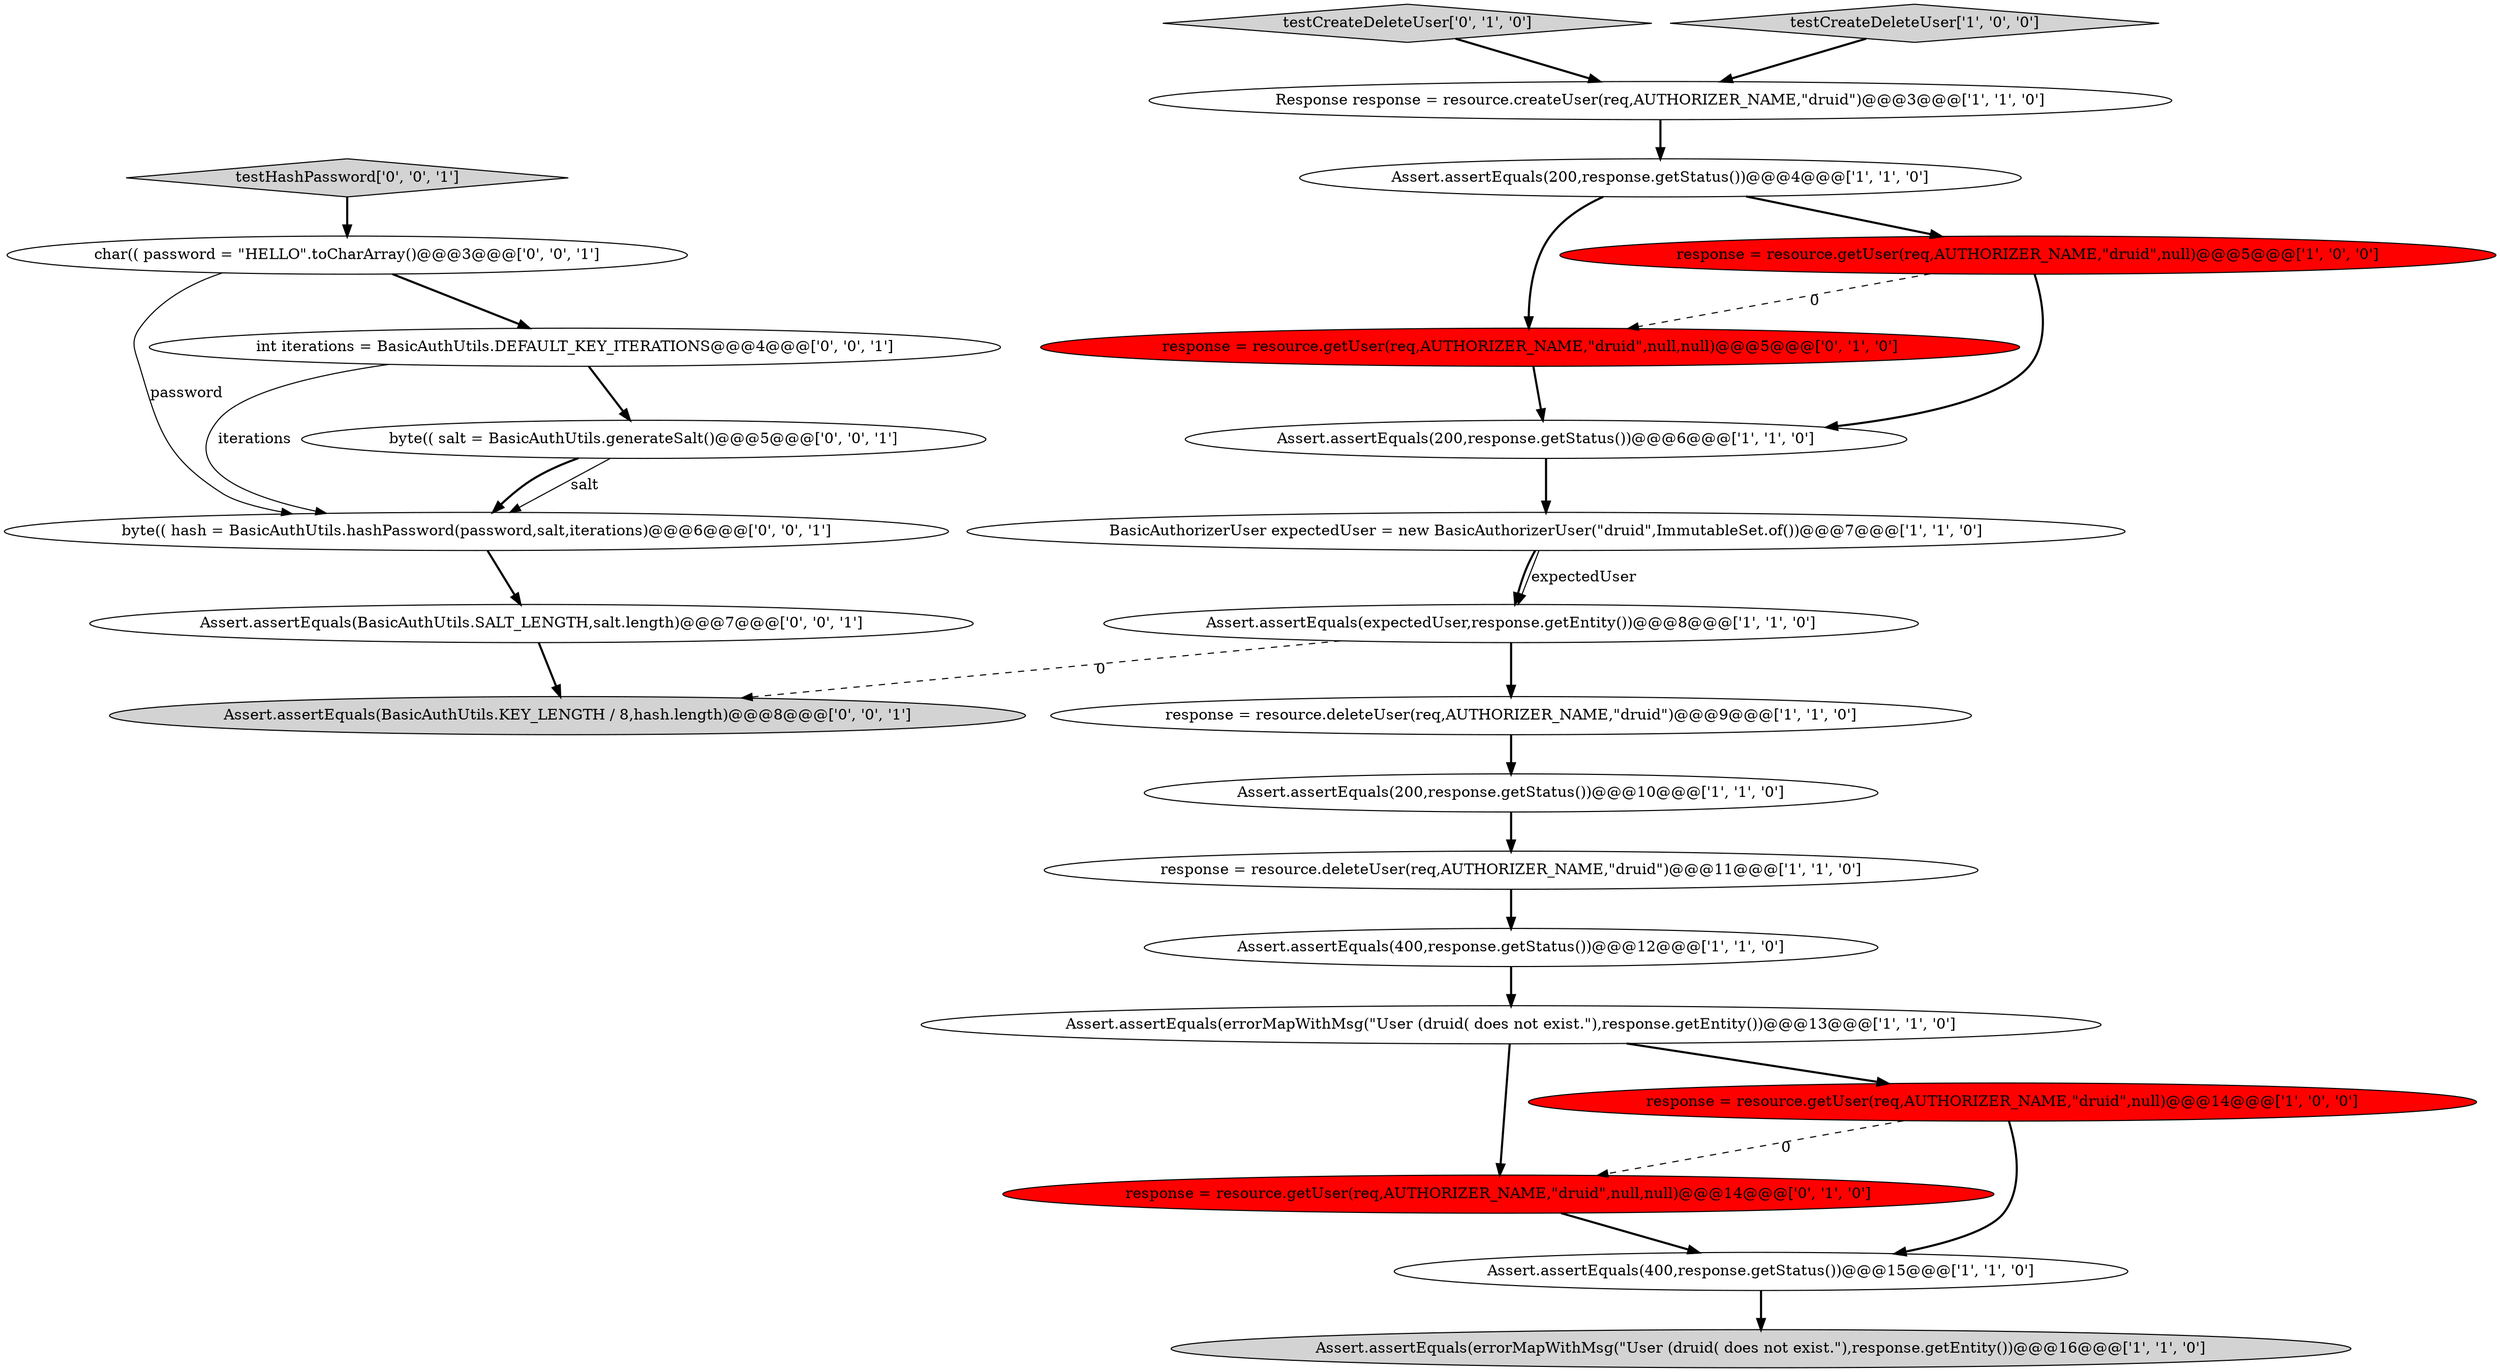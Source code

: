 digraph {
16 [style = filled, label = "testCreateDeleteUser['0', '1', '0']", fillcolor = lightgray, shape = diamond image = "AAA0AAABBB2BBB"];
20 [style = filled, label = "Assert.assertEquals(BasicAuthUtils.SALT_LENGTH,salt.length)@@@7@@@['0', '0', '1']", fillcolor = white, shape = ellipse image = "AAA0AAABBB3BBB"];
2 [style = filled, label = "Assert.assertEquals(400,response.getStatus())@@@12@@@['1', '1', '0']", fillcolor = white, shape = ellipse image = "AAA0AAABBB1BBB"];
17 [style = filled, label = "response = resource.getUser(req,AUTHORIZER_NAME,\"druid\",null,null)@@@5@@@['0', '1', '0']", fillcolor = red, shape = ellipse image = "AAA1AAABBB2BBB"];
21 [style = filled, label = "char(( password = \"HELLO\".toCharArray()@@@3@@@['0', '0', '1']", fillcolor = white, shape = ellipse image = "AAA0AAABBB3BBB"];
14 [style = filled, label = "Assert.assertEquals(200,response.getStatus())@@@10@@@['1', '1', '0']", fillcolor = white, shape = ellipse image = "AAA0AAABBB1BBB"];
23 [style = filled, label = "int iterations = BasicAuthUtils.DEFAULT_KEY_ITERATIONS@@@4@@@['0', '0', '1']", fillcolor = white, shape = ellipse image = "AAA0AAABBB3BBB"];
18 [style = filled, label = "byte(( salt = BasicAuthUtils.generateSalt()@@@5@@@['0', '0', '1']", fillcolor = white, shape = ellipse image = "AAA0AAABBB3BBB"];
22 [style = filled, label = "testHashPassword['0', '0', '1']", fillcolor = lightgray, shape = diamond image = "AAA0AAABBB3BBB"];
8 [style = filled, label = "Assert.assertEquals(errorMapWithMsg(\"User (druid( does not exist.\"),response.getEntity())@@@13@@@['1', '1', '0']", fillcolor = white, shape = ellipse image = "AAA0AAABBB1BBB"];
0 [style = filled, label = "BasicAuthorizerUser expectedUser = new BasicAuthorizerUser(\"druid\",ImmutableSet.of())@@@7@@@['1', '1', '0']", fillcolor = white, shape = ellipse image = "AAA0AAABBB1BBB"];
15 [style = filled, label = "response = resource.getUser(req,AUTHORIZER_NAME,\"druid\",null,null)@@@14@@@['0', '1', '0']", fillcolor = red, shape = ellipse image = "AAA1AAABBB2BBB"];
24 [style = filled, label = "Assert.assertEquals(BasicAuthUtils.KEY_LENGTH / 8,hash.length)@@@8@@@['0', '0', '1']", fillcolor = lightgray, shape = ellipse image = "AAA0AAABBB3BBB"];
3 [style = filled, label = "Assert.assertEquals(400,response.getStatus())@@@15@@@['1', '1', '0']", fillcolor = white, shape = ellipse image = "AAA0AAABBB1BBB"];
1 [style = filled, label = "Assert.assertEquals(200,response.getStatus())@@@4@@@['1', '1', '0']", fillcolor = white, shape = ellipse image = "AAA0AAABBB1BBB"];
4 [style = filled, label = "response = resource.deleteUser(req,AUTHORIZER_NAME,\"druid\")@@@9@@@['1', '1', '0']", fillcolor = white, shape = ellipse image = "AAA0AAABBB1BBB"];
13 [style = filled, label = "Response response = resource.createUser(req,AUTHORIZER_NAME,\"druid\")@@@3@@@['1', '1', '0']", fillcolor = white, shape = ellipse image = "AAA0AAABBB1BBB"];
12 [style = filled, label = "response = resource.getUser(req,AUTHORIZER_NAME,\"druid\",null)@@@14@@@['1', '0', '0']", fillcolor = red, shape = ellipse image = "AAA1AAABBB1BBB"];
7 [style = filled, label = "Assert.assertEquals(200,response.getStatus())@@@6@@@['1', '1', '0']", fillcolor = white, shape = ellipse image = "AAA0AAABBB1BBB"];
10 [style = filled, label = "Assert.assertEquals(errorMapWithMsg(\"User (druid( does not exist.\"),response.getEntity())@@@16@@@['1', '1', '0']", fillcolor = lightgray, shape = ellipse image = "AAA0AAABBB1BBB"];
11 [style = filled, label = "response = resource.deleteUser(req,AUTHORIZER_NAME,\"druid\")@@@11@@@['1', '1', '0']", fillcolor = white, shape = ellipse image = "AAA0AAABBB1BBB"];
5 [style = filled, label = "response = resource.getUser(req,AUTHORIZER_NAME,\"druid\",null)@@@5@@@['1', '0', '0']", fillcolor = red, shape = ellipse image = "AAA1AAABBB1BBB"];
6 [style = filled, label = "Assert.assertEquals(expectedUser,response.getEntity())@@@8@@@['1', '1', '0']", fillcolor = white, shape = ellipse image = "AAA0AAABBB1BBB"];
19 [style = filled, label = "byte(( hash = BasicAuthUtils.hashPassword(password,salt,iterations)@@@6@@@['0', '0', '1']", fillcolor = white, shape = ellipse image = "AAA0AAABBB3BBB"];
9 [style = filled, label = "testCreateDeleteUser['1', '0', '0']", fillcolor = lightgray, shape = diamond image = "AAA0AAABBB1BBB"];
1->5 [style = bold, label=""];
4->14 [style = bold, label=""];
16->13 [style = bold, label=""];
8->15 [style = bold, label=""];
0->6 [style = bold, label=""];
21->19 [style = solid, label="password"];
23->19 [style = solid, label="iterations"];
19->20 [style = bold, label=""];
18->19 [style = bold, label=""];
22->21 [style = bold, label=""];
18->19 [style = solid, label="salt"];
7->0 [style = bold, label=""];
15->3 [style = bold, label=""];
11->2 [style = bold, label=""];
13->1 [style = bold, label=""];
1->17 [style = bold, label=""];
17->7 [style = bold, label=""];
3->10 [style = bold, label=""];
6->4 [style = bold, label=""];
0->6 [style = solid, label="expectedUser"];
5->17 [style = dashed, label="0"];
6->24 [style = dashed, label="0"];
12->15 [style = dashed, label="0"];
5->7 [style = bold, label=""];
12->3 [style = bold, label=""];
20->24 [style = bold, label=""];
14->11 [style = bold, label=""];
23->18 [style = bold, label=""];
8->12 [style = bold, label=""];
2->8 [style = bold, label=""];
9->13 [style = bold, label=""];
21->23 [style = bold, label=""];
}
